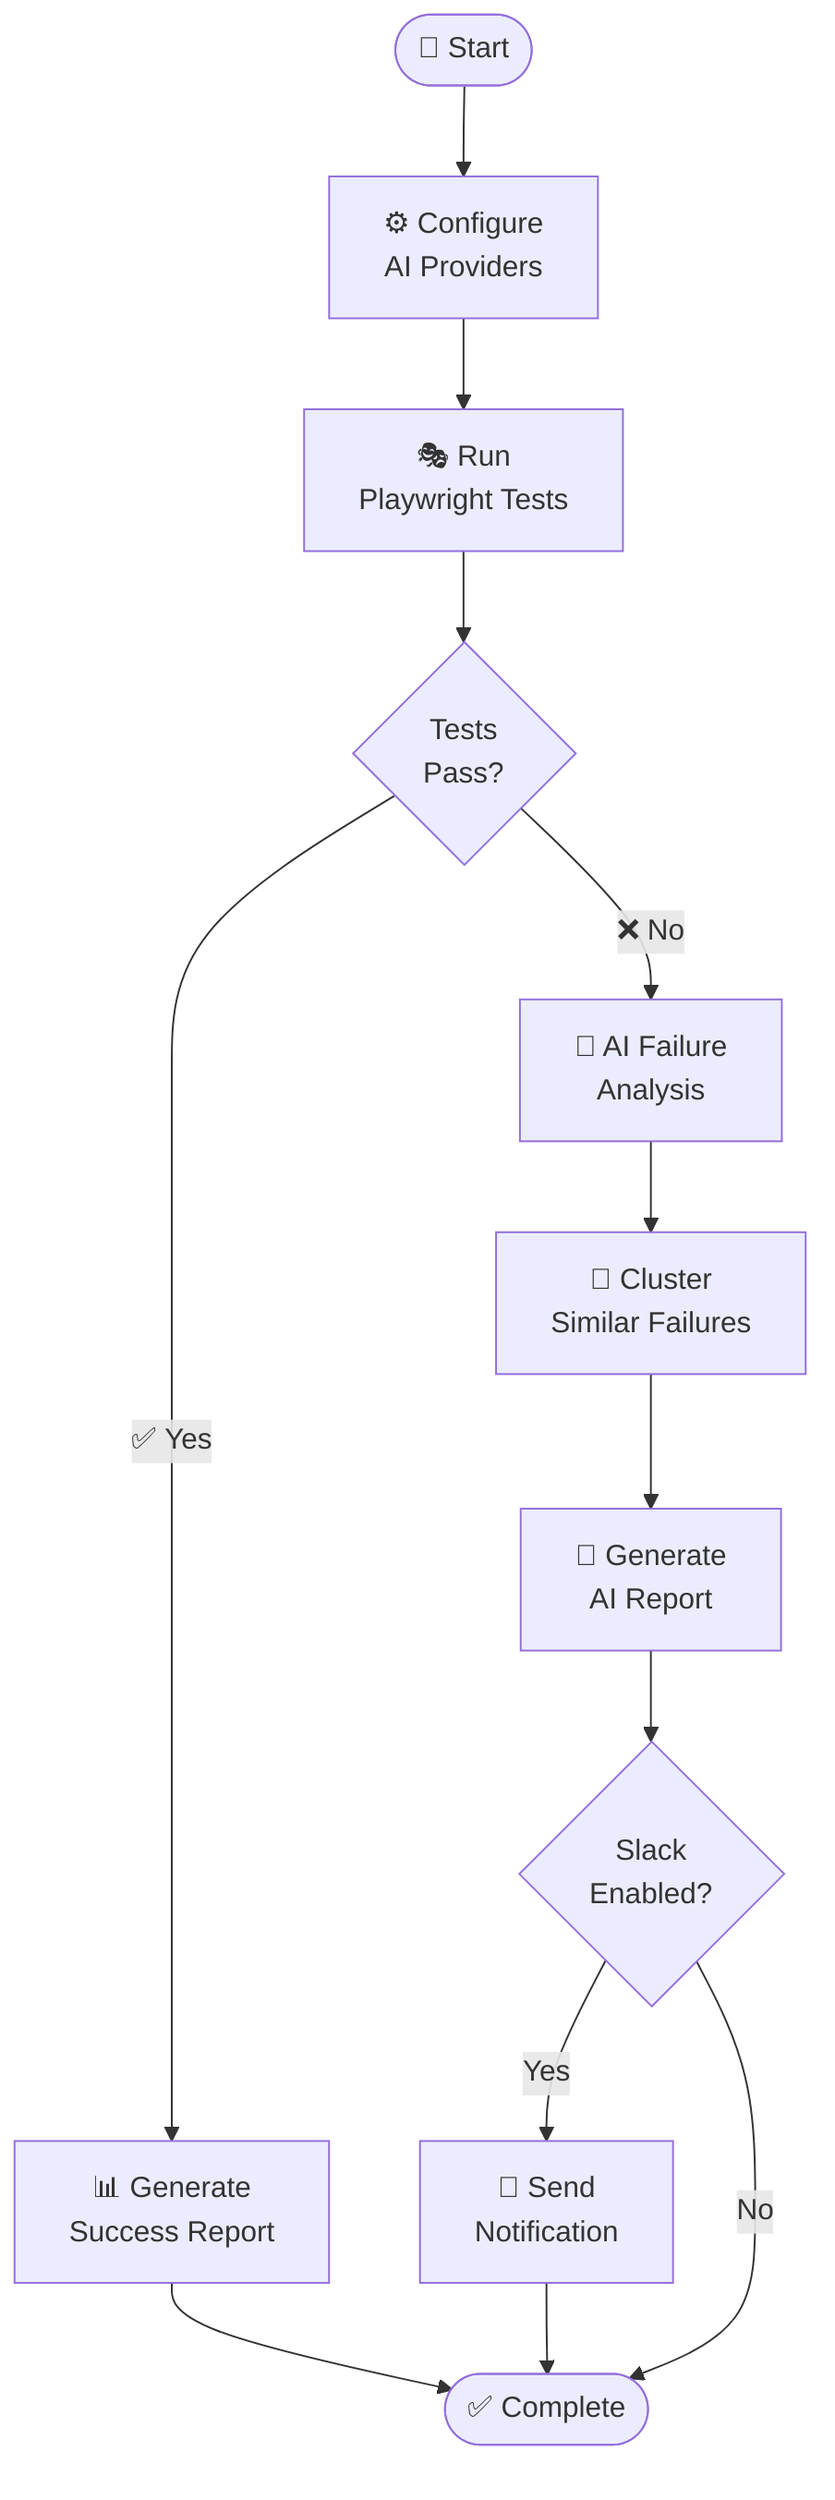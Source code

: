 flowchart TD
    START([🚀 Start]) --> CONFIG[⚙️ Configure<br/>AI Providers]
    CONFIG --> TEST_EXEC[🎭 Run<br/>Playwright Tests]
    TEST_EXEC --> RESULTS{Tests<br/>Pass?}

    RESULTS -->|✅ Yes| SUCCESS[📊 Generate<br/>Success Report]
    RESULTS -->|❌ No| AI_ANALYZE[🤖 AI Failure<br/>Analysis]

    AI_ANALYZE --> CLUSTER[🔗 Cluster<br/>Similar Failures]
    CLUSTER --> REPORT[📄 Generate<br/>AI Report]

    REPORT --> NOTIFY{Slack<br/>Enabled?}
    NOTIFY -->|Yes| SLACK[📢 Send<br/>Notification]
    NOTIFY -->|No| COMPLETE

    SUCCESS --> COMPLETE
    SLACK --> COMPLETE([✅ Complete])